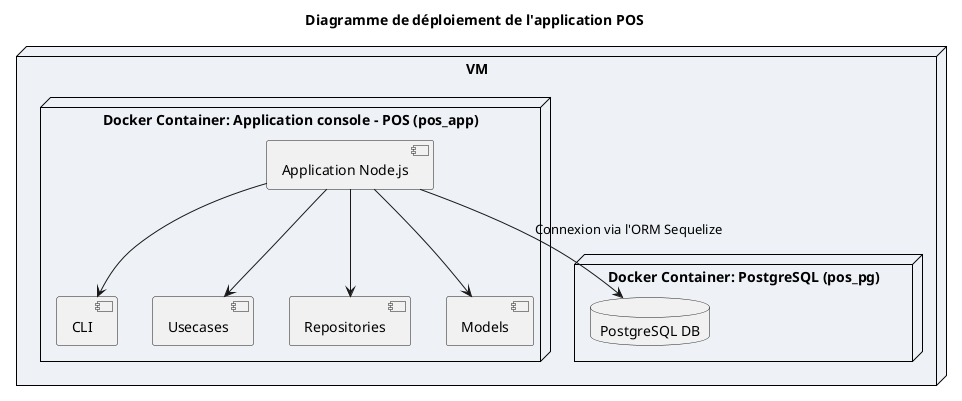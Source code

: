 @startuml "Diagramme de déploiement de l'application POS"
skinparam node {
  BackgroundColor #EEF2F7
  BorderColor Black
}

title Diagramme de déploiement de l'application POS

node "VM" {
  
  node "Docker Container: Application console - POS (pos_app)" {
    component "Application Node.js" as App
    App --> [CLI]
    App --> [Usecases]
    App --> [Repositories]
    App --> [Models]
  }

  node "Docker Container: PostgreSQL (pos_pg)" {
    database "PostgreSQL DB" as DB
  }

  App --> DB : Connexion via l'ORM Sequelize
}
@enduml